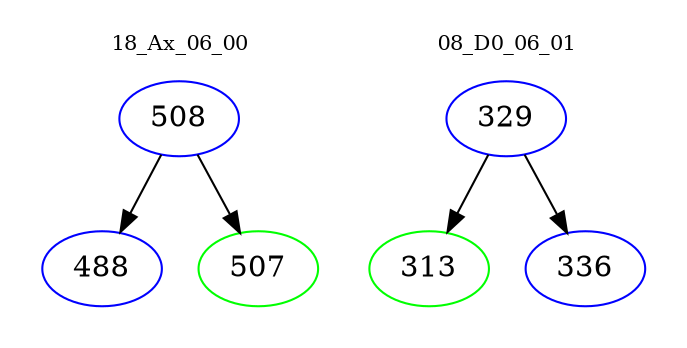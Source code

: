 digraph{
subgraph cluster_0 {
color = white
label = "18_Ax_06_00";
fontsize=10;
T0_508 [label="508", color="blue"]
T0_508 -> T0_488 [color="black"]
T0_488 [label="488", color="blue"]
T0_508 -> T0_507 [color="black"]
T0_507 [label="507", color="green"]
}
subgraph cluster_1 {
color = white
label = "08_D0_06_01";
fontsize=10;
T1_329 [label="329", color="blue"]
T1_329 -> T1_313 [color="black"]
T1_313 [label="313", color="green"]
T1_329 -> T1_336 [color="black"]
T1_336 [label="336", color="blue"]
}
}
